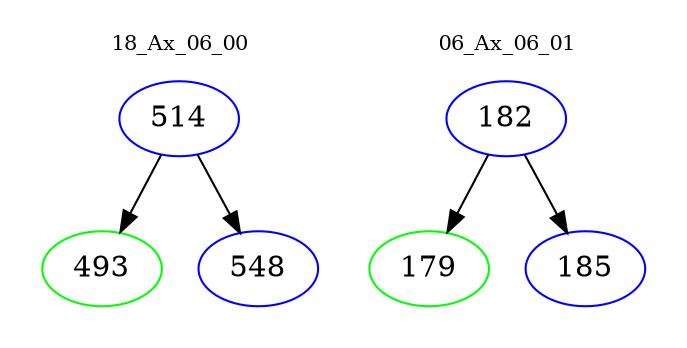 digraph{
subgraph cluster_0 {
color = white
label = "18_Ax_06_00";
fontsize=10;
T0_514 [label="514", color="blue"]
T0_514 -> T0_493 [color="black"]
T0_493 [label="493", color="green"]
T0_514 -> T0_548 [color="black"]
T0_548 [label="548", color="blue"]
}
subgraph cluster_1 {
color = white
label = "06_Ax_06_01";
fontsize=10;
T1_182 [label="182", color="blue"]
T1_182 -> T1_179 [color="black"]
T1_179 [label="179", color="green"]
T1_182 -> T1_185 [color="black"]
T1_185 [label="185", color="blue"]
}
}
